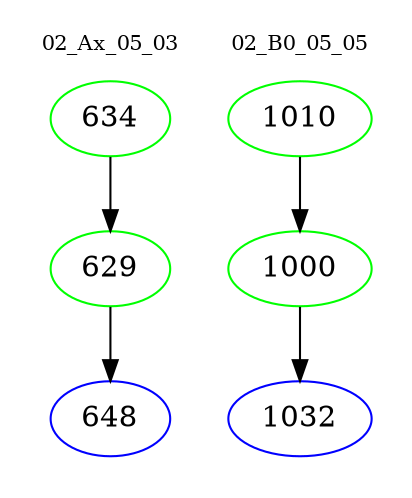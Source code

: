 digraph{
subgraph cluster_0 {
color = white
label = "02_Ax_05_03";
fontsize=10;
T0_634 [label="634", color="green"]
T0_634 -> T0_629 [color="black"]
T0_629 [label="629", color="green"]
T0_629 -> T0_648 [color="black"]
T0_648 [label="648", color="blue"]
}
subgraph cluster_1 {
color = white
label = "02_B0_05_05";
fontsize=10;
T1_1010 [label="1010", color="green"]
T1_1010 -> T1_1000 [color="black"]
T1_1000 [label="1000", color="green"]
T1_1000 -> T1_1032 [color="black"]
T1_1032 [label="1032", color="blue"]
}
}
